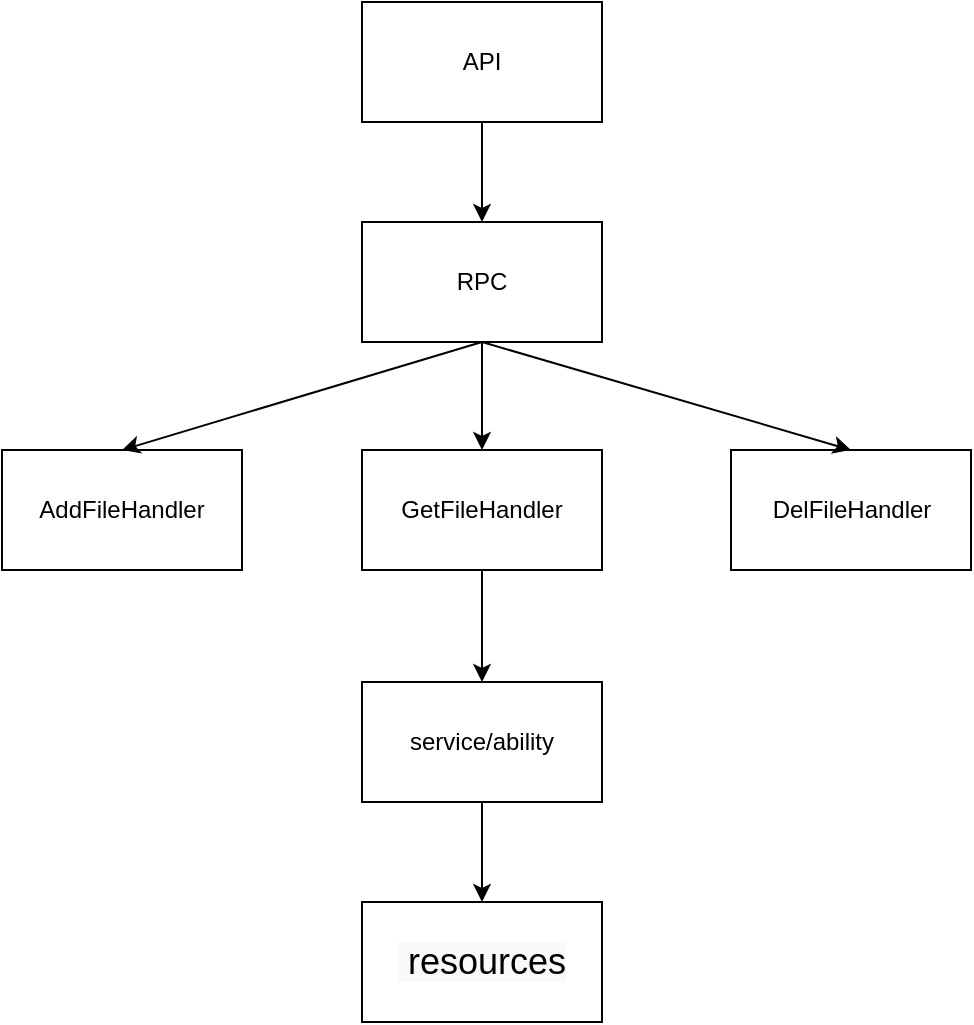 <mxfile version="15.8.3" type="github">
  <diagram id="DGB42vkrHuFEjwNAvVn3" name="Page-1">
    <mxGraphModel dx="1166" dy="645" grid="1" gridSize="10" guides="1" tooltips="1" connect="1" arrows="1" fold="1" page="1" pageScale="1" pageWidth="1169" pageHeight="827" math="0" shadow="0">
      <root>
        <mxCell id="0" />
        <mxCell id="1" parent="0" />
        <mxCell id="VbqpkWxXZBzTbmOV1PEN-10" value="" style="edgeStyle=orthogonalEdgeStyle;rounded=0;orthogonalLoop=1;jettySize=auto;html=1;" edge="1" parent="1" source="VbqpkWxXZBzTbmOV1PEN-1" target="VbqpkWxXZBzTbmOV1PEN-2">
          <mxGeometry relative="1" as="geometry" />
        </mxCell>
        <mxCell id="VbqpkWxXZBzTbmOV1PEN-1" value="API" style="rounded=0;whiteSpace=wrap;html=1;" vertex="1" parent="1">
          <mxGeometry x="400" y="130" width="120" height="60" as="geometry" />
        </mxCell>
        <mxCell id="VbqpkWxXZBzTbmOV1PEN-2" value="RPC" style="rounded=0;whiteSpace=wrap;html=1;" vertex="1" parent="1">
          <mxGeometry x="400" y="240" width="120" height="60" as="geometry" />
        </mxCell>
        <mxCell id="VbqpkWxXZBzTbmOV1PEN-3" value="&lt;meta charset=&quot;utf-8&quot;&gt;&lt;span style=&quot;color: rgb(0, 0, 0); font-family: helvetica; font-size: 18px; font-style: normal; font-weight: 400; letter-spacing: normal; text-align: center; text-indent: 0px; text-transform: none; word-spacing: 0px; background-color: rgb(248, 249, 250); display: inline; float: none;&quot;&gt;&amp;nbsp;resources&lt;/span&gt;" style="rounded=0;whiteSpace=wrap;html=1;" vertex="1" parent="1">
          <mxGeometry x="400" y="580" width="120" height="60" as="geometry" />
        </mxCell>
        <mxCell id="VbqpkWxXZBzTbmOV1PEN-4" value="AddFileHandler" style="rounded=0;whiteSpace=wrap;html=1;" vertex="1" parent="1">
          <mxGeometry x="220" y="354" width="120" height="60" as="geometry" />
        </mxCell>
        <mxCell id="VbqpkWxXZBzTbmOV1PEN-14" value="" style="edgeStyle=orthogonalEdgeStyle;rounded=0;orthogonalLoop=1;jettySize=auto;html=1;" edge="1" parent="1" source="VbqpkWxXZBzTbmOV1PEN-5" target="VbqpkWxXZBzTbmOV1PEN-8">
          <mxGeometry relative="1" as="geometry" />
        </mxCell>
        <mxCell id="VbqpkWxXZBzTbmOV1PEN-5" value="&lt;span&gt;GetFileHandler&lt;/span&gt;" style="rounded=0;whiteSpace=wrap;html=1;" vertex="1" parent="1">
          <mxGeometry x="400" y="354" width="120" height="60" as="geometry" />
        </mxCell>
        <mxCell id="VbqpkWxXZBzTbmOV1PEN-6" value="&lt;span&gt;DelFileHandler&lt;/span&gt;" style="rounded=0;whiteSpace=wrap;html=1;" vertex="1" parent="1">
          <mxGeometry x="584.5" y="354" width="120" height="60" as="geometry" />
        </mxCell>
        <mxCell id="VbqpkWxXZBzTbmOV1PEN-9" value="" style="edgeStyle=orthogonalEdgeStyle;rounded=0;orthogonalLoop=1;jettySize=auto;html=1;" edge="1" parent="1" source="VbqpkWxXZBzTbmOV1PEN-8" target="VbqpkWxXZBzTbmOV1PEN-3">
          <mxGeometry relative="1" as="geometry" />
        </mxCell>
        <mxCell id="VbqpkWxXZBzTbmOV1PEN-8" value="service/ability" style="rounded=0;whiteSpace=wrap;html=1;" vertex="1" parent="1">
          <mxGeometry x="400" y="470" width="120" height="60" as="geometry" />
        </mxCell>
        <mxCell id="VbqpkWxXZBzTbmOV1PEN-11" value="" style="endArrow=classic;html=1;rounded=0;entryX=0.5;entryY=0;entryDx=0;entryDy=0;exitX=0.5;exitY=1;exitDx=0;exitDy=0;" edge="1" parent="1" source="VbqpkWxXZBzTbmOV1PEN-2" target="VbqpkWxXZBzTbmOV1PEN-4">
          <mxGeometry width="50" height="50" relative="1" as="geometry">
            <mxPoint x="290" y="310" as="sourcePoint" />
            <mxPoint x="340" y="260" as="targetPoint" />
          </mxGeometry>
        </mxCell>
        <mxCell id="VbqpkWxXZBzTbmOV1PEN-12" value="" style="endArrow=classic;html=1;rounded=0;" edge="1" parent="1" target="VbqpkWxXZBzTbmOV1PEN-5">
          <mxGeometry width="50" height="50" relative="1" as="geometry">
            <mxPoint x="460" y="300" as="sourcePoint" />
            <mxPoint x="270" y="450" as="targetPoint" />
          </mxGeometry>
        </mxCell>
        <mxCell id="VbqpkWxXZBzTbmOV1PEN-13" value="" style="endArrow=classic;html=1;rounded=0;entryX=0.5;entryY=0;entryDx=0;entryDy=0;exitX=0.5;exitY=1;exitDx=0;exitDy=0;" edge="1" parent="1" source="VbqpkWxXZBzTbmOV1PEN-2" target="VbqpkWxXZBzTbmOV1PEN-6">
          <mxGeometry width="50" height="50" relative="1" as="geometry">
            <mxPoint x="560" y="280" as="sourcePoint" />
            <mxPoint x="610" y="230" as="targetPoint" />
          </mxGeometry>
        </mxCell>
      </root>
    </mxGraphModel>
  </diagram>
</mxfile>
